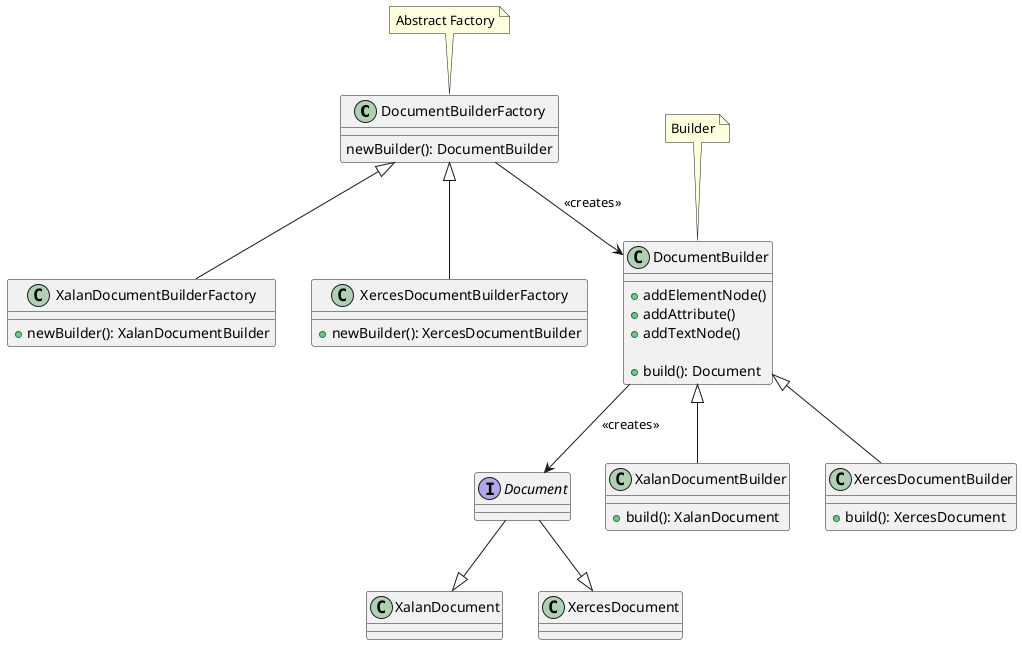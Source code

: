 @startuml

class DocumentBuilderFactory {
    newBuilder(): DocumentBuilder
}
class XalanDocumentBuilderFactory extends DocumentBuilderFactory {
    + newBuilder(): XalanDocumentBuilder
}
class XercesDocumentBuilderFactory extends DocumentBuilderFactory {
    + newBuilder(): XercesDocumentBuilder
}
note top of DocumentBuilderFactory : Abstract Factory
DocumentBuilderFactory -down-> DocumentBuilder : <<creates>>

class DocumentBuilder {
    + addElementNode()
    + addAttribute()
    + addTextNode()

    + build(): Document
}
class XalanDocumentBuilder extends DocumentBuilder {
    + build(): XalanDocument
}
class XercesDocumentBuilder extends DocumentBuilder {
    + build(): XercesDocument
}
note top of DocumentBuilder : Builder
DocumentBuilder --> Document : <<creates>>

interface Document
class XalanDocument
class XercesDocument
XalanDocument <|-up- Document
XercesDocument <|-up- Document

skinparam Shadowing false

@enduml
